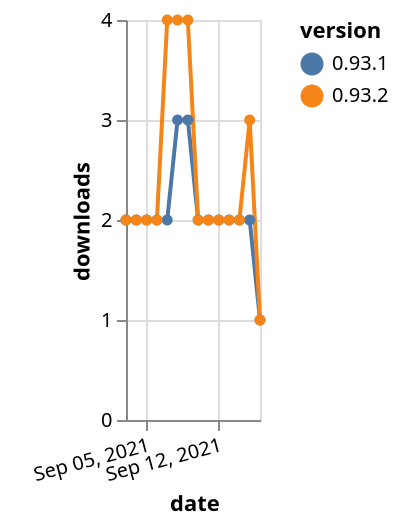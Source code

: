 {"$schema": "https://vega.github.io/schema/vega-lite/v5.json", "description": "A simple bar chart with embedded data.", "data": {"values": [{"date": "2021-09-03", "total": 1360, "delta": 2, "version": "0.93.1"}, {"date": "2021-09-04", "total": 1362, "delta": 2, "version": "0.93.1"}, {"date": "2021-09-05", "total": 1364, "delta": 2, "version": "0.93.1"}, {"date": "2021-09-06", "total": 1366, "delta": 2, "version": "0.93.1"}, {"date": "2021-09-07", "total": 1368, "delta": 2, "version": "0.93.1"}, {"date": "2021-09-08", "total": 1371, "delta": 3, "version": "0.93.1"}, {"date": "2021-09-09", "total": 1374, "delta": 3, "version": "0.93.1"}, {"date": "2021-09-10", "total": 1376, "delta": 2, "version": "0.93.1"}, {"date": "2021-09-11", "total": 1378, "delta": 2, "version": "0.93.1"}, {"date": "2021-09-12", "total": 1380, "delta": 2, "version": "0.93.1"}, {"date": "2021-09-13", "total": 1382, "delta": 2, "version": "0.93.1"}, {"date": "2021-09-14", "total": 1384, "delta": 2, "version": "0.93.1"}, {"date": "2021-09-15", "total": 1386, "delta": 2, "version": "0.93.1"}, {"date": "2021-09-16", "total": 1387, "delta": 1, "version": "0.93.1"}, {"date": "2021-09-03", "total": 1447, "delta": 2, "version": "0.93.2"}, {"date": "2021-09-04", "total": 1449, "delta": 2, "version": "0.93.2"}, {"date": "2021-09-05", "total": 1451, "delta": 2, "version": "0.93.2"}, {"date": "2021-09-06", "total": 1453, "delta": 2, "version": "0.93.2"}, {"date": "2021-09-07", "total": 1457, "delta": 4, "version": "0.93.2"}, {"date": "2021-09-08", "total": 1461, "delta": 4, "version": "0.93.2"}, {"date": "2021-09-09", "total": 1465, "delta": 4, "version": "0.93.2"}, {"date": "2021-09-10", "total": 1467, "delta": 2, "version": "0.93.2"}, {"date": "2021-09-11", "total": 1469, "delta": 2, "version": "0.93.2"}, {"date": "2021-09-12", "total": 1471, "delta": 2, "version": "0.93.2"}, {"date": "2021-09-13", "total": 1473, "delta": 2, "version": "0.93.2"}, {"date": "2021-09-14", "total": 1475, "delta": 2, "version": "0.93.2"}, {"date": "2021-09-15", "total": 1478, "delta": 3, "version": "0.93.2"}, {"date": "2021-09-16", "total": 1479, "delta": 1, "version": "0.93.2"}]}, "width": "container", "mark": {"type": "line", "point": {"filled": true}}, "encoding": {"x": {"field": "date", "type": "temporal", "timeUnit": "yearmonthdate", "title": "date", "axis": {"labelAngle": -15}}, "y": {"field": "delta", "type": "quantitative", "title": "downloads"}, "color": {"field": "version", "type": "nominal"}, "tooltip": {"field": "delta"}}}